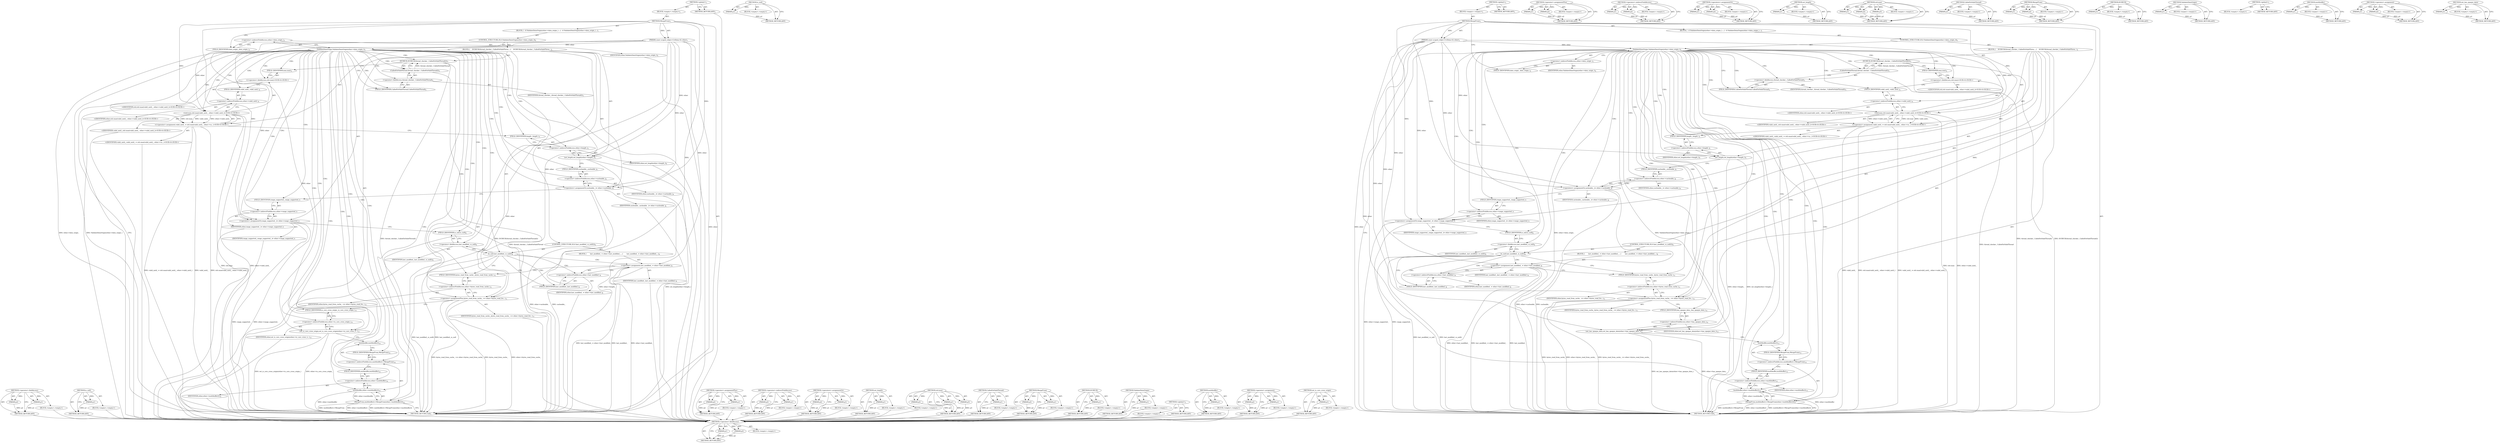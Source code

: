 digraph "set_is_cors_cross_origin" {
vulnerable_108 [label=<(METHOD,&lt;operator&gt;.fieldAccess)>];
vulnerable_109 [label=<(PARAM,p1)>];
vulnerable_110 [label=<(PARAM,p2)>];
vulnerable_111 [label=<(BLOCK,&lt;empty&gt;,&lt;empty&gt;)>];
vulnerable_112 [label=<(METHOD_RETURN,ANY)>];
vulnerable_133 [label=<(METHOD,is_null)>];
vulnerable_134 [label=<(PARAM,p1)>];
vulnerable_135 [label=<(BLOCK,&lt;empty&gt;,&lt;empty&gt;)>];
vulnerable_136 [label=<(METHOD_RETURN,ANY)>];
vulnerable_6 [label=<(METHOD,&lt;global&gt;)<SUB>1</SUB>>];
vulnerable_7 [label=<(BLOCK,&lt;empty&gt;,&lt;empty&gt;)<SUB>1</SUB>>];
vulnerable_8 [label=<(METHOD,MergeFrom)<SUB>1</SUB>>];
vulnerable_9 [label=<(PARAM,const scoped_refptr&lt;UrlData&gt;&amp; other)<SUB>1</SUB>>];
vulnerable_10 [label=<(BLOCK,{
  if (ValidateDataOrigin(other-&gt;data_origin_)...,{
  if (ValidateDataOrigin(other-&gt;data_origin_)...)<SUB>1</SUB>>];
vulnerable_11 [label=<(CONTROL_STRUCTURE,IF,if (ValidateDataOrigin(other-&gt;data_origin_)))<SUB>2</SUB>>];
vulnerable_12 [label=<(ValidateDataOrigin,ValidateDataOrigin(other-&gt;data_origin_))<SUB>2</SUB>>];
vulnerable_13 [label=<(&lt;operator&gt;.indirectFieldAccess,other-&gt;data_origin_)<SUB>2</SUB>>];
vulnerable_14 [label=<(IDENTIFIER,other,ValidateDataOrigin(other-&gt;data_origin_))<SUB>2</SUB>>];
vulnerable_15 [label=<(FIELD_IDENTIFIER,data_origin_,data_origin_)<SUB>2</SUB>>];
vulnerable_16 [label=<(BLOCK,{
    DCHECK(thread_checker_.CalledOnValidThrea...,{
    DCHECK(thread_checker_.CalledOnValidThrea...)<SUB>2</SUB>>];
vulnerable_17 [label=<(DCHECK,DCHECK(thread_checker_.CalledOnValidThread()))<SUB>3</SUB>>];
vulnerable_18 [label=<(CalledOnValidThread,thread_checker_.CalledOnValidThread())<SUB>3</SUB>>];
vulnerable_19 [label=<(&lt;operator&gt;.fieldAccess,thread_checker_.CalledOnValidThread)<SUB>3</SUB>>];
vulnerable_20 [label=<(IDENTIFIER,thread_checker_,thread_checker_.CalledOnValidThread())<SUB>3</SUB>>];
vulnerable_21 [label=<(FIELD_IDENTIFIER,CalledOnValidThread,CalledOnValidThread)<SUB>3</SUB>>];
vulnerable_22 [label="<(&lt;operator&gt;.assignment,valid_until_ = std::max(valid_until_, other-&gt;va...)<SUB>4</SUB>>"];
vulnerable_23 [label="<(IDENTIFIER,valid_until_,valid_until_ = std::max(valid_until_, other-&gt;va...)<SUB>4</SUB>>"];
vulnerable_24 [label="<(std.max,std::max(valid_until_, other-&gt;valid_until_))<SUB>4</SUB>>"];
vulnerable_25 [label="<(&lt;operator&gt;.fieldAccess,std::max)<SUB>4</SUB>>"];
vulnerable_26 [label="<(IDENTIFIER,std,std::max(valid_until_, other-&gt;valid_until_))<SUB>4</SUB>>"];
vulnerable_27 [label=<(FIELD_IDENTIFIER,max,max)<SUB>4</SUB>>];
vulnerable_28 [label="<(IDENTIFIER,valid_until_,std::max(valid_until_, other-&gt;valid_until_))<SUB>4</SUB>>"];
vulnerable_29 [label=<(&lt;operator&gt;.indirectFieldAccess,other-&gt;valid_until_)<SUB>4</SUB>>];
vulnerable_30 [label="<(IDENTIFIER,other,std::max(valid_until_, other-&gt;valid_until_))<SUB>4</SUB>>"];
vulnerable_31 [label=<(FIELD_IDENTIFIER,valid_until_,valid_until_)<SUB>4</SUB>>];
vulnerable_32 [label=<(set_length,set_length(other-&gt;length_))<SUB>5</SUB>>];
vulnerable_33 [label=<(&lt;operator&gt;.indirectFieldAccess,other-&gt;length_)<SUB>5</SUB>>];
vulnerable_34 [label=<(IDENTIFIER,other,set_length(other-&gt;length_))<SUB>5</SUB>>];
vulnerable_35 [label=<(FIELD_IDENTIFIER,length_,length_)<SUB>5</SUB>>];
vulnerable_36 [label=<(&lt;operators&gt;.assignmentOr,cacheable_ |= other-&gt;cacheable_)<SUB>6</SUB>>];
vulnerable_37 [label=<(IDENTIFIER,cacheable_,cacheable_ |= other-&gt;cacheable_)<SUB>6</SUB>>];
vulnerable_38 [label=<(&lt;operator&gt;.indirectFieldAccess,other-&gt;cacheable_)<SUB>6</SUB>>];
vulnerable_39 [label=<(IDENTIFIER,other,cacheable_ |= other-&gt;cacheable_)<SUB>6</SUB>>];
vulnerable_40 [label=<(FIELD_IDENTIFIER,cacheable_,cacheable_)<SUB>6</SUB>>];
vulnerable_41 [label=<(&lt;operators&gt;.assignmentOr,range_supported_ |= other-&gt;range_supported_)<SUB>7</SUB>>];
vulnerable_42 [label=<(IDENTIFIER,range_supported_,range_supported_ |= other-&gt;range_supported_)<SUB>7</SUB>>];
vulnerable_43 [label=<(&lt;operator&gt;.indirectFieldAccess,other-&gt;range_supported_)<SUB>7</SUB>>];
vulnerable_44 [label=<(IDENTIFIER,other,range_supported_ |= other-&gt;range_supported_)<SUB>7</SUB>>];
vulnerable_45 [label=<(FIELD_IDENTIFIER,range_supported_,range_supported_)<SUB>7</SUB>>];
vulnerable_46 [label=<(CONTROL_STRUCTURE,IF,if (last_modified_.is_null()))<SUB>8</SUB>>];
vulnerable_47 [label=<(is_null,last_modified_.is_null())<SUB>8</SUB>>];
vulnerable_48 [label=<(&lt;operator&gt;.fieldAccess,last_modified_.is_null)<SUB>8</SUB>>];
vulnerable_49 [label=<(IDENTIFIER,last_modified_,last_modified_.is_null())<SUB>8</SUB>>];
vulnerable_50 [label=<(FIELD_IDENTIFIER,is_null,is_null)<SUB>8</SUB>>];
vulnerable_51 [label=<(BLOCK,{
       last_modified_ = other-&gt;last_modified_...,{
       last_modified_ = other-&gt;last_modified_...)<SUB>8</SUB>>];
vulnerable_52 [label=<(&lt;operator&gt;.assignment,last_modified_ = other-&gt;last_modified_)<SUB>9</SUB>>];
vulnerable_53 [label=<(IDENTIFIER,last_modified_,last_modified_ = other-&gt;last_modified_)<SUB>9</SUB>>];
vulnerable_54 [label=<(&lt;operator&gt;.indirectFieldAccess,other-&gt;last_modified_)<SUB>9</SUB>>];
vulnerable_55 [label=<(IDENTIFIER,other,last_modified_ = other-&gt;last_modified_)<SUB>9</SUB>>];
vulnerable_56 [label=<(FIELD_IDENTIFIER,last_modified_,last_modified_)<SUB>9</SUB>>];
vulnerable_57 [label=<(&lt;operator&gt;.assignmentPlus,bytes_read_from_cache_ += other-&gt;bytes_read_fro...)<SUB>11</SUB>>];
vulnerable_58 [label=<(IDENTIFIER,bytes_read_from_cache_,bytes_read_from_cache_ += other-&gt;bytes_read_fro...)<SUB>11</SUB>>];
vulnerable_59 [label=<(&lt;operator&gt;.indirectFieldAccess,other-&gt;bytes_read_from_cache_)<SUB>11</SUB>>];
vulnerable_60 [label=<(IDENTIFIER,other,bytes_read_from_cache_ += other-&gt;bytes_read_fro...)<SUB>11</SUB>>];
vulnerable_61 [label=<(FIELD_IDENTIFIER,bytes_read_from_cache_,bytes_read_from_cache_)<SUB>11</SUB>>];
vulnerable_62 [label=<(set_has_opaque_data,set_has_opaque_data(other-&gt;has_opaque_data_))<SUB>12</SUB>>];
vulnerable_63 [label=<(&lt;operator&gt;.indirectFieldAccess,other-&gt;has_opaque_data_)<SUB>12</SUB>>];
vulnerable_64 [label=<(IDENTIFIER,other,set_has_opaque_data(other-&gt;has_opaque_data_))<SUB>12</SUB>>];
vulnerable_65 [label=<(FIELD_IDENTIFIER,has_opaque_data_,has_opaque_data_)<SUB>12</SUB>>];
vulnerable_66 [label=<(MergeFrom,multibuffer()-&gt;MergeFrom(other-&gt;multibuffer()))<SUB>13</SUB>>];
vulnerable_67 [label=<(&lt;operator&gt;.indirectFieldAccess,multibuffer()-&gt;MergeFrom)<SUB>13</SUB>>];
vulnerable_68 [label=<(multibuffer,multibuffer())<SUB>13</SUB>>];
vulnerable_69 [label=<(FIELD_IDENTIFIER,MergeFrom,MergeFrom)<SUB>13</SUB>>];
vulnerable_70 [label=<(multibuffer,other-&gt;multibuffer())<SUB>13</SUB>>];
vulnerable_71 [label=<(&lt;operator&gt;.indirectFieldAccess,other-&gt;multibuffer)<SUB>13</SUB>>];
vulnerable_72 [label=<(IDENTIFIER,other,other-&gt;multibuffer())<SUB>13</SUB>>];
vulnerable_73 [label=<(FIELD_IDENTIFIER,multibuffer,multibuffer)<SUB>13</SUB>>];
vulnerable_74 [label=<(METHOD_RETURN,void)<SUB>1</SUB>>];
vulnerable_76 [label=<(METHOD_RETURN,ANY)<SUB>1</SUB>>];
vulnerable_137 [label=<(METHOD,&lt;operator&gt;.assignmentPlus)>];
vulnerable_138 [label=<(PARAM,p1)>];
vulnerable_139 [label=<(PARAM,p2)>];
vulnerable_140 [label=<(BLOCK,&lt;empty&gt;,&lt;empty&gt;)>];
vulnerable_141 [label=<(METHOD_RETURN,ANY)>];
vulnerable_95 [label=<(METHOD,&lt;operator&gt;.indirectFieldAccess)>];
vulnerable_96 [label=<(PARAM,p1)>];
vulnerable_97 [label=<(PARAM,p2)>];
vulnerable_98 [label=<(BLOCK,&lt;empty&gt;,&lt;empty&gt;)>];
vulnerable_99 [label=<(METHOD_RETURN,ANY)>];
vulnerable_128 [label=<(METHOD,&lt;operators&gt;.assignmentOr)>];
vulnerable_129 [label=<(PARAM,p1)>];
vulnerable_130 [label=<(PARAM,p2)>];
vulnerable_131 [label=<(BLOCK,&lt;empty&gt;,&lt;empty&gt;)>];
vulnerable_132 [label=<(METHOD_RETURN,ANY)>];
vulnerable_124 [label=<(METHOD,set_length)>];
vulnerable_125 [label=<(PARAM,p1)>];
vulnerable_126 [label=<(BLOCK,&lt;empty&gt;,&lt;empty&gt;)>];
vulnerable_127 [label=<(METHOD_RETURN,ANY)>];
vulnerable_118 [label=<(METHOD,std.max)>];
vulnerable_119 [label=<(PARAM,p1)>];
vulnerable_120 [label=<(PARAM,p2)>];
vulnerable_121 [label=<(PARAM,p3)>];
vulnerable_122 [label=<(BLOCK,&lt;empty&gt;,&lt;empty&gt;)>];
vulnerable_123 [label=<(METHOD_RETURN,ANY)>];
vulnerable_104 [label=<(METHOD,CalledOnValidThread)>];
vulnerable_105 [label=<(PARAM,p1)>];
vulnerable_106 [label=<(BLOCK,&lt;empty&gt;,&lt;empty&gt;)>];
vulnerable_107 [label=<(METHOD_RETURN,ANY)>];
vulnerable_146 [label=<(METHOD,MergeFrom)>];
vulnerable_147 [label=<(PARAM,p1)>];
vulnerable_148 [label=<(PARAM,p2)>];
vulnerable_149 [label=<(BLOCK,&lt;empty&gt;,&lt;empty&gt;)>];
vulnerable_150 [label=<(METHOD_RETURN,ANY)>];
vulnerable_100 [label=<(METHOD,DCHECK)>];
vulnerable_101 [label=<(PARAM,p1)>];
vulnerable_102 [label=<(BLOCK,&lt;empty&gt;,&lt;empty&gt;)>];
vulnerable_103 [label=<(METHOD_RETURN,ANY)>];
vulnerable_91 [label=<(METHOD,ValidateDataOrigin)>];
vulnerable_92 [label=<(PARAM,p1)>];
vulnerable_93 [label=<(BLOCK,&lt;empty&gt;,&lt;empty&gt;)>];
vulnerable_94 [label=<(METHOD_RETURN,ANY)>];
vulnerable_85 [label=<(METHOD,&lt;global&gt;)<SUB>1</SUB>>];
vulnerable_86 [label=<(BLOCK,&lt;empty&gt;,&lt;empty&gt;)>];
vulnerable_87 [label=<(METHOD_RETURN,ANY)>];
vulnerable_151 [label=<(METHOD,multibuffer)>];
vulnerable_152 [label=<(PARAM,p1)>];
vulnerable_153 [label=<(BLOCK,&lt;empty&gt;,&lt;empty&gt;)>];
vulnerable_154 [label=<(METHOD_RETURN,ANY)>];
vulnerable_113 [label=<(METHOD,&lt;operator&gt;.assignment)>];
vulnerable_114 [label=<(PARAM,p1)>];
vulnerable_115 [label=<(PARAM,p2)>];
vulnerable_116 [label=<(BLOCK,&lt;empty&gt;,&lt;empty&gt;)>];
vulnerable_117 [label=<(METHOD_RETURN,ANY)>];
vulnerable_142 [label=<(METHOD,set_has_opaque_data)>];
vulnerable_143 [label=<(PARAM,p1)>];
vulnerable_144 [label=<(BLOCK,&lt;empty&gt;,&lt;empty&gt;)>];
vulnerable_145 [label=<(METHOD_RETURN,ANY)>];
fixed_108 [label=<(METHOD,&lt;operator&gt;.fieldAccess)>];
fixed_109 [label=<(PARAM,p1)>];
fixed_110 [label=<(PARAM,p2)>];
fixed_111 [label=<(BLOCK,&lt;empty&gt;,&lt;empty&gt;)>];
fixed_112 [label=<(METHOD_RETURN,ANY)>];
fixed_133 [label=<(METHOD,is_null)>];
fixed_134 [label=<(PARAM,p1)>];
fixed_135 [label=<(BLOCK,&lt;empty&gt;,&lt;empty&gt;)>];
fixed_136 [label=<(METHOD_RETURN,ANY)>];
fixed_6 [label=<(METHOD,&lt;global&gt;)<SUB>1</SUB>>];
fixed_7 [label=<(BLOCK,&lt;empty&gt;,&lt;empty&gt;)<SUB>1</SUB>>];
fixed_8 [label=<(METHOD,MergeFrom)<SUB>1</SUB>>];
fixed_9 [label=<(PARAM,const scoped_refptr&lt;UrlData&gt;&amp; other)<SUB>1</SUB>>];
fixed_10 [label=<(BLOCK,{
  if (ValidateDataOrigin(other-&gt;data_origin_)...,{
  if (ValidateDataOrigin(other-&gt;data_origin_)...)<SUB>1</SUB>>];
fixed_11 [label=<(CONTROL_STRUCTURE,IF,if (ValidateDataOrigin(other-&gt;data_origin_)))<SUB>2</SUB>>];
fixed_12 [label=<(ValidateDataOrigin,ValidateDataOrigin(other-&gt;data_origin_))<SUB>2</SUB>>];
fixed_13 [label=<(&lt;operator&gt;.indirectFieldAccess,other-&gt;data_origin_)<SUB>2</SUB>>];
fixed_14 [label=<(IDENTIFIER,other,ValidateDataOrigin(other-&gt;data_origin_))<SUB>2</SUB>>];
fixed_15 [label=<(FIELD_IDENTIFIER,data_origin_,data_origin_)<SUB>2</SUB>>];
fixed_16 [label=<(BLOCK,{
    DCHECK(thread_checker_.CalledOnValidThrea...,{
    DCHECK(thread_checker_.CalledOnValidThrea...)<SUB>2</SUB>>];
fixed_17 [label=<(DCHECK,DCHECK(thread_checker_.CalledOnValidThread()))<SUB>3</SUB>>];
fixed_18 [label=<(CalledOnValidThread,thread_checker_.CalledOnValidThread())<SUB>3</SUB>>];
fixed_19 [label=<(&lt;operator&gt;.fieldAccess,thread_checker_.CalledOnValidThread)<SUB>3</SUB>>];
fixed_20 [label=<(IDENTIFIER,thread_checker_,thread_checker_.CalledOnValidThread())<SUB>3</SUB>>];
fixed_21 [label=<(FIELD_IDENTIFIER,CalledOnValidThread,CalledOnValidThread)<SUB>3</SUB>>];
fixed_22 [label="<(&lt;operator&gt;.assignment,valid_until_ = std::max(valid_until_, other-&gt;va...)<SUB>4</SUB>>"];
fixed_23 [label="<(IDENTIFIER,valid_until_,valid_until_ = std::max(valid_until_, other-&gt;va...)<SUB>4</SUB>>"];
fixed_24 [label="<(std.max,std::max(valid_until_, other-&gt;valid_until_))<SUB>4</SUB>>"];
fixed_25 [label="<(&lt;operator&gt;.fieldAccess,std::max)<SUB>4</SUB>>"];
fixed_26 [label="<(IDENTIFIER,std,std::max(valid_until_, other-&gt;valid_until_))<SUB>4</SUB>>"];
fixed_27 [label=<(FIELD_IDENTIFIER,max,max)<SUB>4</SUB>>];
fixed_28 [label="<(IDENTIFIER,valid_until_,std::max(valid_until_, other-&gt;valid_until_))<SUB>4</SUB>>"];
fixed_29 [label=<(&lt;operator&gt;.indirectFieldAccess,other-&gt;valid_until_)<SUB>4</SUB>>];
fixed_30 [label="<(IDENTIFIER,other,std::max(valid_until_, other-&gt;valid_until_))<SUB>4</SUB>>"];
fixed_31 [label=<(FIELD_IDENTIFIER,valid_until_,valid_until_)<SUB>4</SUB>>];
fixed_32 [label=<(set_length,set_length(other-&gt;length_))<SUB>5</SUB>>];
fixed_33 [label=<(&lt;operator&gt;.indirectFieldAccess,other-&gt;length_)<SUB>5</SUB>>];
fixed_34 [label=<(IDENTIFIER,other,set_length(other-&gt;length_))<SUB>5</SUB>>];
fixed_35 [label=<(FIELD_IDENTIFIER,length_,length_)<SUB>5</SUB>>];
fixed_36 [label=<(&lt;operators&gt;.assignmentOr,cacheable_ |= other-&gt;cacheable_)<SUB>6</SUB>>];
fixed_37 [label=<(IDENTIFIER,cacheable_,cacheable_ |= other-&gt;cacheable_)<SUB>6</SUB>>];
fixed_38 [label=<(&lt;operator&gt;.indirectFieldAccess,other-&gt;cacheable_)<SUB>6</SUB>>];
fixed_39 [label=<(IDENTIFIER,other,cacheable_ |= other-&gt;cacheable_)<SUB>6</SUB>>];
fixed_40 [label=<(FIELD_IDENTIFIER,cacheable_,cacheable_)<SUB>6</SUB>>];
fixed_41 [label=<(&lt;operators&gt;.assignmentOr,range_supported_ |= other-&gt;range_supported_)<SUB>7</SUB>>];
fixed_42 [label=<(IDENTIFIER,range_supported_,range_supported_ |= other-&gt;range_supported_)<SUB>7</SUB>>];
fixed_43 [label=<(&lt;operator&gt;.indirectFieldAccess,other-&gt;range_supported_)<SUB>7</SUB>>];
fixed_44 [label=<(IDENTIFIER,other,range_supported_ |= other-&gt;range_supported_)<SUB>7</SUB>>];
fixed_45 [label=<(FIELD_IDENTIFIER,range_supported_,range_supported_)<SUB>7</SUB>>];
fixed_46 [label=<(CONTROL_STRUCTURE,IF,if (last_modified_.is_null()))<SUB>8</SUB>>];
fixed_47 [label=<(is_null,last_modified_.is_null())<SUB>8</SUB>>];
fixed_48 [label=<(&lt;operator&gt;.fieldAccess,last_modified_.is_null)<SUB>8</SUB>>];
fixed_49 [label=<(IDENTIFIER,last_modified_,last_modified_.is_null())<SUB>8</SUB>>];
fixed_50 [label=<(FIELD_IDENTIFIER,is_null,is_null)<SUB>8</SUB>>];
fixed_51 [label=<(BLOCK,{
       last_modified_ = other-&gt;last_modified_...,{
       last_modified_ = other-&gt;last_modified_...)<SUB>8</SUB>>];
fixed_52 [label=<(&lt;operator&gt;.assignment,last_modified_ = other-&gt;last_modified_)<SUB>9</SUB>>];
fixed_53 [label=<(IDENTIFIER,last_modified_,last_modified_ = other-&gt;last_modified_)<SUB>9</SUB>>];
fixed_54 [label=<(&lt;operator&gt;.indirectFieldAccess,other-&gt;last_modified_)<SUB>9</SUB>>];
fixed_55 [label=<(IDENTIFIER,other,last_modified_ = other-&gt;last_modified_)<SUB>9</SUB>>];
fixed_56 [label=<(FIELD_IDENTIFIER,last_modified_,last_modified_)<SUB>9</SUB>>];
fixed_57 [label=<(&lt;operator&gt;.assignmentPlus,bytes_read_from_cache_ += other-&gt;bytes_read_fro...)<SUB>11</SUB>>];
fixed_58 [label=<(IDENTIFIER,bytes_read_from_cache_,bytes_read_from_cache_ += other-&gt;bytes_read_fro...)<SUB>11</SUB>>];
fixed_59 [label=<(&lt;operator&gt;.indirectFieldAccess,other-&gt;bytes_read_from_cache_)<SUB>11</SUB>>];
fixed_60 [label=<(IDENTIFIER,other,bytes_read_from_cache_ += other-&gt;bytes_read_fro...)<SUB>11</SUB>>];
fixed_61 [label=<(FIELD_IDENTIFIER,bytes_read_from_cache_,bytes_read_from_cache_)<SUB>11</SUB>>];
fixed_62 [label=<(set_is_cors_cross_origin,set_is_cors_cross_origin(other-&gt;is_cors_cross_o...)<SUB>13</SUB>>];
fixed_63 [label=<(&lt;operator&gt;.indirectFieldAccess,other-&gt;is_cors_cross_origin_)<SUB>13</SUB>>];
fixed_64 [label=<(IDENTIFIER,other,set_is_cors_cross_origin(other-&gt;is_cors_cross_o...)<SUB>13</SUB>>];
fixed_65 [label=<(FIELD_IDENTIFIER,is_cors_cross_origin_,is_cors_cross_origin_)<SUB>13</SUB>>];
fixed_66 [label=<(MergeFrom,multibuffer()-&gt;MergeFrom(other-&gt;multibuffer()))<SUB>14</SUB>>];
fixed_67 [label=<(&lt;operator&gt;.indirectFieldAccess,multibuffer()-&gt;MergeFrom)<SUB>14</SUB>>];
fixed_68 [label=<(multibuffer,multibuffer())<SUB>14</SUB>>];
fixed_69 [label=<(FIELD_IDENTIFIER,MergeFrom,MergeFrom)<SUB>14</SUB>>];
fixed_70 [label=<(multibuffer,other-&gt;multibuffer())<SUB>14</SUB>>];
fixed_71 [label=<(&lt;operator&gt;.indirectFieldAccess,other-&gt;multibuffer)<SUB>14</SUB>>];
fixed_72 [label=<(IDENTIFIER,other,other-&gt;multibuffer())<SUB>14</SUB>>];
fixed_73 [label=<(FIELD_IDENTIFIER,multibuffer,multibuffer)<SUB>14</SUB>>];
fixed_74 [label=<(METHOD_RETURN,void)<SUB>1</SUB>>];
fixed_76 [label=<(METHOD_RETURN,ANY)<SUB>1</SUB>>];
fixed_137 [label=<(METHOD,&lt;operator&gt;.assignmentPlus)>];
fixed_138 [label=<(PARAM,p1)>];
fixed_139 [label=<(PARAM,p2)>];
fixed_140 [label=<(BLOCK,&lt;empty&gt;,&lt;empty&gt;)>];
fixed_141 [label=<(METHOD_RETURN,ANY)>];
fixed_95 [label=<(METHOD,&lt;operator&gt;.indirectFieldAccess)>];
fixed_96 [label=<(PARAM,p1)>];
fixed_97 [label=<(PARAM,p2)>];
fixed_98 [label=<(BLOCK,&lt;empty&gt;,&lt;empty&gt;)>];
fixed_99 [label=<(METHOD_RETURN,ANY)>];
fixed_128 [label=<(METHOD,&lt;operators&gt;.assignmentOr)>];
fixed_129 [label=<(PARAM,p1)>];
fixed_130 [label=<(PARAM,p2)>];
fixed_131 [label=<(BLOCK,&lt;empty&gt;,&lt;empty&gt;)>];
fixed_132 [label=<(METHOD_RETURN,ANY)>];
fixed_124 [label=<(METHOD,set_length)>];
fixed_125 [label=<(PARAM,p1)>];
fixed_126 [label=<(BLOCK,&lt;empty&gt;,&lt;empty&gt;)>];
fixed_127 [label=<(METHOD_RETURN,ANY)>];
fixed_118 [label=<(METHOD,std.max)>];
fixed_119 [label=<(PARAM,p1)>];
fixed_120 [label=<(PARAM,p2)>];
fixed_121 [label=<(PARAM,p3)>];
fixed_122 [label=<(BLOCK,&lt;empty&gt;,&lt;empty&gt;)>];
fixed_123 [label=<(METHOD_RETURN,ANY)>];
fixed_104 [label=<(METHOD,CalledOnValidThread)>];
fixed_105 [label=<(PARAM,p1)>];
fixed_106 [label=<(BLOCK,&lt;empty&gt;,&lt;empty&gt;)>];
fixed_107 [label=<(METHOD_RETURN,ANY)>];
fixed_146 [label=<(METHOD,MergeFrom)>];
fixed_147 [label=<(PARAM,p1)>];
fixed_148 [label=<(PARAM,p2)>];
fixed_149 [label=<(BLOCK,&lt;empty&gt;,&lt;empty&gt;)>];
fixed_150 [label=<(METHOD_RETURN,ANY)>];
fixed_100 [label=<(METHOD,DCHECK)>];
fixed_101 [label=<(PARAM,p1)>];
fixed_102 [label=<(BLOCK,&lt;empty&gt;,&lt;empty&gt;)>];
fixed_103 [label=<(METHOD_RETURN,ANY)>];
fixed_91 [label=<(METHOD,ValidateDataOrigin)>];
fixed_92 [label=<(PARAM,p1)>];
fixed_93 [label=<(BLOCK,&lt;empty&gt;,&lt;empty&gt;)>];
fixed_94 [label=<(METHOD_RETURN,ANY)>];
fixed_85 [label=<(METHOD,&lt;global&gt;)<SUB>1</SUB>>];
fixed_86 [label=<(BLOCK,&lt;empty&gt;,&lt;empty&gt;)>];
fixed_87 [label=<(METHOD_RETURN,ANY)>];
fixed_151 [label=<(METHOD,multibuffer)>];
fixed_152 [label=<(PARAM,p1)>];
fixed_153 [label=<(BLOCK,&lt;empty&gt;,&lt;empty&gt;)>];
fixed_154 [label=<(METHOD_RETURN,ANY)>];
fixed_113 [label=<(METHOD,&lt;operator&gt;.assignment)>];
fixed_114 [label=<(PARAM,p1)>];
fixed_115 [label=<(PARAM,p2)>];
fixed_116 [label=<(BLOCK,&lt;empty&gt;,&lt;empty&gt;)>];
fixed_117 [label=<(METHOD_RETURN,ANY)>];
fixed_142 [label=<(METHOD,set_is_cors_cross_origin)>];
fixed_143 [label=<(PARAM,p1)>];
fixed_144 [label=<(BLOCK,&lt;empty&gt;,&lt;empty&gt;)>];
fixed_145 [label=<(METHOD_RETURN,ANY)>];
vulnerable_108 -> vulnerable_109  [key=0, label="AST: "];
vulnerable_108 -> vulnerable_109  [key=1, label="DDG: "];
vulnerable_108 -> vulnerable_111  [key=0, label="AST: "];
vulnerable_108 -> vulnerable_110  [key=0, label="AST: "];
vulnerable_108 -> vulnerable_110  [key=1, label="DDG: "];
vulnerable_108 -> vulnerable_112  [key=0, label="AST: "];
vulnerable_108 -> vulnerable_112  [key=1, label="CFG: "];
vulnerable_109 -> vulnerable_112  [key=0, label="DDG: p1"];
vulnerable_110 -> vulnerable_112  [key=0, label="DDG: p2"];
vulnerable_133 -> vulnerable_134  [key=0, label="AST: "];
vulnerable_133 -> vulnerable_134  [key=1, label="DDG: "];
vulnerable_133 -> vulnerable_135  [key=0, label="AST: "];
vulnerable_133 -> vulnerable_136  [key=0, label="AST: "];
vulnerable_133 -> vulnerable_136  [key=1, label="CFG: "];
vulnerable_134 -> vulnerable_136  [key=0, label="DDG: p1"];
vulnerable_6 -> vulnerable_7  [key=0, label="AST: "];
vulnerable_6 -> vulnerable_76  [key=0, label="AST: "];
vulnerable_6 -> vulnerable_76  [key=1, label="CFG: "];
vulnerable_7 -> vulnerable_8  [key=0, label="AST: "];
vulnerable_8 -> vulnerable_9  [key=0, label="AST: "];
vulnerable_8 -> vulnerable_9  [key=1, label="DDG: "];
vulnerable_8 -> vulnerable_10  [key=0, label="AST: "];
vulnerable_8 -> vulnerable_74  [key=0, label="AST: "];
vulnerable_8 -> vulnerable_15  [key=0, label="CFG: "];
vulnerable_8 -> vulnerable_36  [key=0, label="DDG: "];
vulnerable_8 -> vulnerable_41  [key=0, label="DDG: "];
vulnerable_8 -> vulnerable_57  [key=0, label="DDG: "];
vulnerable_8 -> vulnerable_24  [key=0, label="DDG: "];
vulnerable_9 -> vulnerable_74  [key=0, label="DDG: other"];
vulnerable_9 -> vulnerable_12  [key=0, label="DDG: other"];
vulnerable_9 -> vulnerable_36  [key=0, label="DDG: other"];
vulnerable_9 -> vulnerable_41  [key=0, label="DDG: other"];
vulnerable_9 -> vulnerable_57  [key=0, label="DDG: other"];
vulnerable_9 -> vulnerable_32  [key=0, label="DDG: other"];
vulnerable_9 -> vulnerable_62  [key=0, label="DDG: other"];
vulnerable_9 -> vulnerable_24  [key=0, label="DDG: other"];
vulnerable_9 -> vulnerable_52  [key=0, label="DDG: other"];
vulnerable_9 -> vulnerable_70  [key=0, label="DDG: other"];
vulnerable_10 -> vulnerable_11  [key=0, label="AST: "];
vulnerable_11 -> vulnerable_12  [key=0, label="AST: "];
vulnerable_11 -> vulnerable_16  [key=0, label="AST: "];
vulnerable_12 -> vulnerable_13  [key=0, label="AST: "];
vulnerable_12 -> vulnerable_74  [key=0, label="CFG: "];
vulnerable_12 -> vulnerable_74  [key=1, label="DDG: other-&gt;data_origin_"];
vulnerable_12 -> vulnerable_74  [key=2, label="DDG: ValidateDataOrigin(other-&gt;data_origin_)"];
vulnerable_12 -> vulnerable_21  [key=0, label="CFG: "];
vulnerable_12 -> vulnerable_21  [key=1, label="CDG: "];
vulnerable_12 -> vulnerable_17  [key=0, label="CDG: "];
vulnerable_12 -> vulnerable_47  [key=0, label="CDG: "];
vulnerable_12 -> vulnerable_48  [key=0, label="CDG: "];
vulnerable_12 -> vulnerable_32  [key=0, label="CDG: "];
vulnerable_12 -> vulnerable_68  [key=0, label="CDG: "];
vulnerable_12 -> vulnerable_73  [key=0, label="CDG: "];
vulnerable_12 -> vulnerable_57  [key=0, label="CDG: "];
vulnerable_12 -> vulnerable_19  [key=0, label="CDG: "];
vulnerable_12 -> vulnerable_66  [key=0, label="CDG: "];
vulnerable_12 -> vulnerable_38  [key=0, label="CDG: "];
vulnerable_12 -> vulnerable_25  [key=0, label="CDG: "];
vulnerable_12 -> vulnerable_69  [key=0, label="CDG: "];
vulnerable_12 -> vulnerable_22  [key=0, label="CDG: "];
vulnerable_12 -> vulnerable_67  [key=0, label="CDG: "];
vulnerable_12 -> vulnerable_45  [key=0, label="CDG: "];
vulnerable_12 -> vulnerable_27  [key=0, label="CDG: "];
vulnerable_12 -> vulnerable_40  [key=0, label="CDG: "];
vulnerable_12 -> vulnerable_29  [key=0, label="CDG: "];
vulnerable_12 -> vulnerable_18  [key=0, label="CDG: "];
vulnerable_12 -> vulnerable_65  [key=0, label="CDG: "];
vulnerable_12 -> vulnerable_50  [key=0, label="CDG: "];
vulnerable_12 -> vulnerable_59  [key=0, label="CDG: "];
vulnerable_12 -> vulnerable_35  [key=0, label="CDG: "];
vulnerable_12 -> vulnerable_43  [key=0, label="CDG: "];
vulnerable_12 -> vulnerable_24  [key=0, label="CDG: "];
vulnerable_12 -> vulnerable_33  [key=0, label="CDG: "];
vulnerable_12 -> vulnerable_61  [key=0, label="CDG: "];
vulnerable_12 -> vulnerable_71  [key=0, label="CDG: "];
vulnerable_12 -> vulnerable_36  [key=0, label="CDG: "];
vulnerable_12 -> vulnerable_41  [key=0, label="CDG: "];
vulnerable_12 -> vulnerable_70  [key=0, label="CDG: "];
vulnerable_12 -> vulnerable_63  [key=0, label="CDG: "];
vulnerable_12 -> vulnerable_62  [key=0, label="CDG: "];
vulnerable_12 -> vulnerable_31  [key=0, label="CDG: "];
vulnerable_13 -> vulnerable_14  [key=0, label="AST: "];
vulnerable_13 -> vulnerable_15  [key=0, label="AST: "];
vulnerable_13 -> vulnerable_12  [key=0, label="CFG: "];
vulnerable_15 -> vulnerable_13  [key=0, label="CFG: "];
vulnerable_16 -> vulnerable_17  [key=0, label="AST: "];
vulnerable_16 -> vulnerable_22  [key=0, label="AST: "];
vulnerable_16 -> vulnerable_32  [key=0, label="AST: "];
vulnerable_16 -> vulnerable_36  [key=0, label="AST: "];
vulnerable_16 -> vulnerable_41  [key=0, label="AST: "];
vulnerable_16 -> vulnerable_46  [key=0, label="AST: "];
vulnerable_16 -> vulnerable_57  [key=0, label="AST: "];
vulnerable_16 -> vulnerable_62  [key=0, label="AST: "];
vulnerable_16 -> vulnerable_66  [key=0, label="AST: "];
vulnerable_17 -> vulnerable_18  [key=0, label="AST: "];
vulnerable_17 -> vulnerable_27  [key=0, label="CFG: "];
vulnerable_17 -> vulnerable_74  [key=0, label="DDG: thread_checker_.CalledOnValidThread()"];
vulnerable_17 -> vulnerable_74  [key=1, label="DDG: DCHECK(thread_checker_.CalledOnValidThread())"];
vulnerable_18 -> vulnerable_19  [key=0, label="AST: "];
vulnerable_18 -> vulnerable_17  [key=0, label="CFG: "];
vulnerable_18 -> vulnerable_17  [key=1, label="DDG: thread_checker_.CalledOnValidThread"];
vulnerable_18 -> vulnerable_74  [key=0, label="DDG: thread_checker_.CalledOnValidThread"];
vulnerable_19 -> vulnerable_20  [key=0, label="AST: "];
vulnerable_19 -> vulnerable_21  [key=0, label="AST: "];
vulnerable_19 -> vulnerable_18  [key=0, label="CFG: "];
vulnerable_21 -> vulnerable_19  [key=0, label="CFG: "];
vulnerable_22 -> vulnerable_23  [key=0, label="AST: "];
vulnerable_22 -> vulnerable_24  [key=0, label="AST: "];
vulnerable_22 -> vulnerable_35  [key=0, label="CFG: "];
vulnerable_22 -> vulnerable_74  [key=0, label="DDG: valid_until_"];
vulnerable_22 -> vulnerable_74  [key=1, label="DDG: std::max(valid_until_, other-&gt;valid_until_)"];
vulnerable_22 -> vulnerable_74  [key=2, label="DDG: valid_until_ = std::max(valid_until_, other-&gt;valid_until_)"];
vulnerable_24 -> vulnerable_25  [key=0, label="AST: "];
vulnerable_24 -> vulnerable_28  [key=0, label="AST: "];
vulnerable_24 -> vulnerable_29  [key=0, label="AST: "];
vulnerable_24 -> vulnerable_22  [key=0, label="CFG: "];
vulnerable_24 -> vulnerable_22  [key=1, label="DDG: std::max"];
vulnerable_24 -> vulnerable_22  [key=2, label="DDG: valid_until_"];
vulnerable_24 -> vulnerable_22  [key=3, label="DDG: other-&gt;valid_until_"];
vulnerable_24 -> vulnerable_74  [key=0, label="DDG: std::max"];
vulnerable_24 -> vulnerable_74  [key=1, label="DDG: other-&gt;valid_until_"];
vulnerable_25 -> vulnerable_26  [key=0, label="AST: "];
vulnerable_25 -> vulnerable_27  [key=0, label="AST: "];
vulnerable_25 -> vulnerable_31  [key=0, label="CFG: "];
vulnerable_27 -> vulnerable_25  [key=0, label="CFG: "];
vulnerable_29 -> vulnerable_30  [key=0, label="AST: "];
vulnerable_29 -> vulnerable_31  [key=0, label="AST: "];
vulnerable_29 -> vulnerable_24  [key=0, label="CFG: "];
vulnerable_31 -> vulnerable_29  [key=0, label="CFG: "];
vulnerable_32 -> vulnerable_33  [key=0, label="AST: "];
vulnerable_32 -> vulnerable_40  [key=0, label="CFG: "];
vulnerable_32 -> vulnerable_74  [key=0, label="DDG: other-&gt;length_"];
vulnerable_32 -> vulnerable_74  [key=1, label="DDG: set_length(other-&gt;length_)"];
vulnerable_33 -> vulnerable_34  [key=0, label="AST: "];
vulnerable_33 -> vulnerable_35  [key=0, label="AST: "];
vulnerable_33 -> vulnerable_32  [key=0, label="CFG: "];
vulnerable_35 -> vulnerable_33  [key=0, label="CFG: "];
vulnerable_36 -> vulnerable_37  [key=0, label="AST: "];
vulnerable_36 -> vulnerable_38  [key=0, label="AST: "];
vulnerable_36 -> vulnerable_45  [key=0, label="CFG: "];
vulnerable_36 -> vulnerable_74  [key=0, label="DDG: other-&gt;cacheable_"];
vulnerable_36 -> vulnerable_74  [key=1, label="DDG: cacheable_"];
vulnerable_38 -> vulnerable_39  [key=0, label="AST: "];
vulnerable_38 -> vulnerable_40  [key=0, label="AST: "];
vulnerable_38 -> vulnerable_36  [key=0, label="CFG: "];
vulnerable_40 -> vulnerable_38  [key=0, label="CFG: "];
vulnerable_41 -> vulnerable_42  [key=0, label="AST: "];
vulnerable_41 -> vulnerable_43  [key=0, label="AST: "];
vulnerable_41 -> vulnerable_50  [key=0, label="CFG: "];
vulnerable_41 -> vulnerable_74  [key=0, label="DDG: other-&gt;range_supported_"];
vulnerable_41 -> vulnerable_74  [key=1, label="DDG: range_supported_"];
vulnerable_43 -> vulnerable_44  [key=0, label="AST: "];
vulnerable_43 -> vulnerable_45  [key=0, label="AST: "];
vulnerable_43 -> vulnerable_41  [key=0, label="CFG: "];
vulnerable_45 -> vulnerable_43  [key=0, label="CFG: "];
vulnerable_46 -> vulnerable_47  [key=0, label="AST: "];
vulnerable_46 -> vulnerable_51  [key=0, label="AST: "];
vulnerable_47 -> vulnerable_48  [key=0, label="AST: "];
vulnerable_47 -> vulnerable_56  [key=0, label="CFG: "];
vulnerable_47 -> vulnerable_56  [key=1, label="CDG: "];
vulnerable_47 -> vulnerable_61  [key=0, label="CFG: "];
vulnerable_47 -> vulnerable_74  [key=0, label="DDG: last_modified_.is_null"];
vulnerable_47 -> vulnerable_74  [key=1, label="DDG: last_modified_.is_null()"];
vulnerable_47 -> vulnerable_52  [key=0, label="CDG: "];
vulnerable_47 -> vulnerable_54  [key=0, label="CDG: "];
vulnerable_48 -> vulnerable_49  [key=0, label="AST: "];
vulnerable_48 -> vulnerable_50  [key=0, label="AST: "];
vulnerable_48 -> vulnerable_47  [key=0, label="CFG: "];
vulnerable_50 -> vulnerable_48  [key=0, label="CFG: "];
vulnerable_51 -> vulnerable_52  [key=0, label="AST: "];
vulnerable_52 -> vulnerable_53  [key=0, label="AST: "];
vulnerable_52 -> vulnerable_54  [key=0, label="AST: "];
vulnerable_52 -> vulnerable_61  [key=0, label="CFG: "];
vulnerable_52 -> vulnerable_74  [key=0, label="DDG: last_modified_"];
vulnerable_52 -> vulnerable_74  [key=1, label="DDG: other-&gt;last_modified_"];
vulnerable_52 -> vulnerable_74  [key=2, label="DDG: last_modified_ = other-&gt;last_modified_"];
vulnerable_54 -> vulnerable_55  [key=0, label="AST: "];
vulnerable_54 -> vulnerable_56  [key=0, label="AST: "];
vulnerable_54 -> vulnerable_52  [key=0, label="CFG: "];
vulnerable_56 -> vulnerable_54  [key=0, label="CFG: "];
vulnerable_57 -> vulnerable_58  [key=0, label="AST: "];
vulnerable_57 -> vulnerable_59  [key=0, label="AST: "];
vulnerable_57 -> vulnerable_65  [key=0, label="CFG: "];
vulnerable_57 -> vulnerable_74  [key=0, label="DDG: other-&gt;bytes_read_from_cache_"];
vulnerable_57 -> vulnerable_74  [key=1, label="DDG: bytes_read_from_cache_ += other-&gt;bytes_read_from_cache_"];
vulnerable_57 -> vulnerable_74  [key=2, label="DDG: bytes_read_from_cache_"];
vulnerable_59 -> vulnerable_60  [key=0, label="AST: "];
vulnerable_59 -> vulnerable_61  [key=0, label="AST: "];
vulnerable_59 -> vulnerable_57  [key=0, label="CFG: "];
vulnerable_61 -> vulnerable_59  [key=0, label="CFG: "];
vulnerable_62 -> vulnerable_63  [key=0, label="AST: "];
vulnerable_62 -> vulnerable_68  [key=0, label="CFG: "];
vulnerable_62 -> vulnerable_74  [key=0, label="DDG: other-&gt;has_opaque_data_"];
vulnerable_62 -> vulnerable_74  [key=1, label="DDG: set_has_opaque_data(other-&gt;has_opaque_data_)"];
vulnerable_63 -> vulnerable_64  [key=0, label="AST: "];
vulnerable_63 -> vulnerable_65  [key=0, label="AST: "];
vulnerable_63 -> vulnerable_62  [key=0, label="CFG: "];
vulnerable_65 -> vulnerable_63  [key=0, label="CFG: "];
vulnerable_66 -> vulnerable_67  [key=0, label="AST: "];
vulnerable_66 -> vulnerable_70  [key=0, label="AST: "];
vulnerable_66 -> vulnerable_74  [key=0, label="CFG: "];
vulnerable_66 -> vulnerable_74  [key=1, label="DDG: multibuffer()-&gt;MergeFrom"];
vulnerable_66 -> vulnerable_74  [key=2, label="DDG: other-&gt;multibuffer()"];
vulnerable_66 -> vulnerable_74  [key=3, label="DDG: multibuffer()-&gt;MergeFrom(other-&gt;multibuffer())"];
vulnerable_67 -> vulnerable_68  [key=0, label="AST: "];
vulnerable_67 -> vulnerable_69  [key=0, label="AST: "];
vulnerable_67 -> vulnerable_73  [key=0, label="CFG: "];
vulnerable_68 -> vulnerable_69  [key=0, label="CFG: "];
vulnerable_69 -> vulnerable_67  [key=0, label="CFG: "];
vulnerable_70 -> vulnerable_71  [key=0, label="AST: "];
vulnerable_70 -> vulnerable_66  [key=0, label="CFG: "];
vulnerable_70 -> vulnerable_66  [key=1, label="DDG: other-&gt;multibuffer"];
vulnerable_70 -> vulnerable_74  [key=0, label="DDG: other-&gt;multibuffer"];
vulnerable_71 -> vulnerable_72  [key=0, label="AST: "];
vulnerable_71 -> vulnerable_73  [key=0, label="AST: "];
vulnerable_71 -> vulnerable_70  [key=0, label="CFG: "];
vulnerable_73 -> vulnerable_71  [key=0, label="CFG: "];
vulnerable_137 -> vulnerable_138  [key=0, label="AST: "];
vulnerable_137 -> vulnerable_138  [key=1, label="DDG: "];
vulnerable_137 -> vulnerable_140  [key=0, label="AST: "];
vulnerable_137 -> vulnerable_139  [key=0, label="AST: "];
vulnerable_137 -> vulnerable_139  [key=1, label="DDG: "];
vulnerable_137 -> vulnerable_141  [key=0, label="AST: "];
vulnerable_137 -> vulnerable_141  [key=1, label="CFG: "];
vulnerable_138 -> vulnerable_141  [key=0, label="DDG: p1"];
vulnerable_139 -> vulnerable_141  [key=0, label="DDG: p2"];
vulnerable_95 -> vulnerable_96  [key=0, label="AST: "];
vulnerable_95 -> vulnerable_96  [key=1, label="DDG: "];
vulnerable_95 -> vulnerable_98  [key=0, label="AST: "];
vulnerable_95 -> vulnerable_97  [key=0, label="AST: "];
vulnerable_95 -> vulnerable_97  [key=1, label="DDG: "];
vulnerable_95 -> vulnerable_99  [key=0, label="AST: "];
vulnerable_95 -> vulnerable_99  [key=1, label="CFG: "];
vulnerable_96 -> vulnerable_99  [key=0, label="DDG: p1"];
vulnerable_97 -> vulnerable_99  [key=0, label="DDG: p2"];
vulnerable_128 -> vulnerable_129  [key=0, label="AST: "];
vulnerable_128 -> vulnerable_129  [key=1, label="DDG: "];
vulnerable_128 -> vulnerable_131  [key=0, label="AST: "];
vulnerable_128 -> vulnerable_130  [key=0, label="AST: "];
vulnerable_128 -> vulnerable_130  [key=1, label="DDG: "];
vulnerable_128 -> vulnerable_132  [key=0, label="AST: "];
vulnerable_128 -> vulnerable_132  [key=1, label="CFG: "];
vulnerable_129 -> vulnerable_132  [key=0, label="DDG: p1"];
vulnerable_130 -> vulnerable_132  [key=0, label="DDG: p2"];
vulnerable_124 -> vulnerable_125  [key=0, label="AST: "];
vulnerable_124 -> vulnerable_125  [key=1, label="DDG: "];
vulnerable_124 -> vulnerable_126  [key=0, label="AST: "];
vulnerable_124 -> vulnerable_127  [key=0, label="AST: "];
vulnerable_124 -> vulnerable_127  [key=1, label="CFG: "];
vulnerable_125 -> vulnerable_127  [key=0, label="DDG: p1"];
vulnerable_118 -> vulnerable_119  [key=0, label="AST: "];
vulnerable_118 -> vulnerable_119  [key=1, label="DDG: "];
vulnerable_118 -> vulnerable_122  [key=0, label="AST: "];
vulnerable_118 -> vulnerable_120  [key=0, label="AST: "];
vulnerable_118 -> vulnerable_120  [key=1, label="DDG: "];
vulnerable_118 -> vulnerable_123  [key=0, label="AST: "];
vulnerable_118 -> vulnerable_123  [key=1, label="CFG: "];
vulnerable_118 -> vulnerable_121  [key=0, label="AST: "];
vulnerable_118 -> vulnerable_121  [key=1, label="DDG: "];
vulnerable_119 -> vulnerable_123  [key=0, label="DDG: p1"];
vulnerable_120 -> vulnerable_123  [key=0, label="DDG: p2"];
vulnerable_121 -> vulnerable_123  [key=0, label="DDG: p3"];
vulnerable_104 -> vulnerable_105  [key=0, label="AST: "];
vulnerable_104 -> vulnerable_105  [key=1, label="DDG: "];
vulnerable_104 -> vulnerable_106  [key=0, label="AST: "];
vulnerable_104 -> vulnerable_107  [key=0, label="AST: "];
vulnerable_104 -> vulnerable_107  [key=1, label="CFG: "];
vulnerable_105 -> vulnerable_107  [key=0, label="DDG: p1"];
vulnerable_146 -> vulnerable_147  [key=0, label="AST: "];
vulnerable_146 -> vulnerable_147  [key=1, label="DDG: "];
vulnerable_146 -> vulnerable_149  [key=0, label="AST: "];
vulnerable_146 -> vulnerable_148  [key=0, label="AST: "];
vulnerable_146 -> vulnerable_148  [key=1, label="DDG: "];
vulnerable_146 -> vulnerable_150  [key=0, label="AST: "];
vulnerable_146 -> vulnerable_150  [key=1, label="CFG: "];
vulnerable_147 -> vulnerable_150  [key=0, label="DDG: p1"];
vulnerable_148 -> vulnerable_150  [key=0, label="DDG: p2"];
vulnerable_100 -> vulnerable_101  [key=0, label="AST: "];
vulnerable_100 -> vulnerable_101  [key=1, label="DDG: "];
vulnerable_100 -> vulnerable_102  [key=0, label="AST: "];
vulnerable_100 -> vulnerable_103  [key=0, label="AST: "];
vulnerable_100 -> vulnerable_103  [key=1, label="CFG: "];
vulnerable_101 -> vulnerable_103  [key=0, label="DDG: p1"];
vulnerable_91 -> vulnerable_92  [key=0, label="AST: "];
vulnerable_91 -> vulnerable_92  [key=1, label="DDG: "];
vulnerable_91 -> vulnerable_93  [key=0, label="AST: "];
vulnerable_91 -> vulnerable_94  [key=0, label="AST: "];
vulnerable_91 -> vulnerable_94  [key=1, label="CFG: "];
vulnerable_92 -> vulnerable_94  [key=0, label="DDG: p1"];
vulnerable_85 -> vulnerable_86  [key=0, label="AST: "];
vulnerable_85 -> vulnerable_87  [key=0, label="AST: "];
vulnerable_85 -> vulnerable_87  [key=1, label="CFG: "];
vulnerable_151 -> vulnerable_152  [key=0, label="AST: "];
vulnerable_151 -> vulnerable_152  [key=1, label="DDG: "];
vulnerable_151 -> vulnerable_153  [key=0, label="AST: "];
vulnerable_151 -> vulnerable_154  [key=0, label="AST: "];
vulnerable_151 -> vulnerable_154  [key=1, label="CFG: "];
vulnerable_152 -> vulnerable_154  [key=0, label="DDG: p1"];
vulnerable_113 -> vulnerable_114  [key=0, label="AST: "];
vulnerable_113 -> vulnerable_114  [key=1, label="DDG: "];
vulnerable_113 -> vulnerable_116  [key=0, label="AST: "];
vulnerable_113 -> vulnerable_115  [key=0, label="AST: "];
vulnerable_113 -> vulnerable_115  [key=1, label="DDG: "];
vulnerable_113 -> vulnerable_117  [key=0, label="AST: "];
vulnerable_113 -> vulnerable_117  [key=1, label="CFG: "];
vulnerable_114 -> vulnerable_117  [key=0, label="DDG: p1"];
vulnerable_115 -> vulnerable_117  [key=0, label="DDG: p2"];
vulnerable_142 -> vulnerable_143  [key=0, label="AST: "];
vulnerable_142 -> vulnerable_143  [key=1, label="DDG: "];
vulnerable_142 -> vulnerable_144  [key=0, label="AST: "];
vulnerable_142 -> vulnerable_145  [key=0, label="AST: "];
vulnerable_142 -> vulnerable_145  [key=1, label="CFG: "];
vulnerable_143 -> vulnerable_145  [key=0, label="DDG: p1"];
fixed_108 -> fixed_109  [key=0, label="AST: "];
fixed_108 -> fixed_109  [key=1, label="DDG: "];
fixed_108 -> fixed_111  [key=0, label="AST: "];
fixed_108 -> fixed_110  [key=0, label="AST: "];
fixed_108 -> fixed_110  [key=1, label="DDG: "];
fixed_108 -> fixed_112  [key=0, label="AST: "];
fixed_108 -> fixed_112  [key=1, label="CFG: "];
fixed_109 -> fixed_112  [key=0, label="DDG: p1"];
fixed_110 -> fixed_112  [key=0, label="DDG: p2"];
fixed_111 -> vulnerable_108  [key=0];
fixed_112 -> vulnerable_108  [key=0];
fixed_133 -> fixed_134  [key=0, label="AST: "];
fixed_133 -> fixed_134  [key=1, label="DDG: "];
fixed_133 -> fixed_135  [key=0, label="AST: "];
fixed_133 -> fixed_136  [key=0, label="AST: "];
fixed_133 -> fixed_136  [key=1, label="CFG: "];
fixed_134 -> fixed_136  [key=0, label="DDG: p1"];
fixed_135 -> vulnerable_108  [key=0];
fixed_136 -> vulnerable_108  [key=0];
fixed_6 -> fixed_7  [key=0, label="AST: "];
fixed_6 -> fixed_76  [key=0, label="AST: "];
fixed_6 -> fixed_76  [key=1, label="CFG: "];
fixed_7 -> fixed_8  [key=0, label="AST: "];
fixed_8 -> fixed_9  [key=0, label="AST: "];
fixed_8 -> fixed_9  [key=1, label="DDG: "];
fixed_8 -> fixed_10  [key=0, label="AST: "];
fixed_8 -> fixed_74  [key=0, label="AST: "];
fixed_8 -> fixed_15  [key=0, label="CFG: "];
fixed_8 -> fixed_36  [key=0, label="DDG: "];
fixed_8 -> fixed_41  [key=0, label="DDG: "];
fixed_8 -> fixed_57  [key=0, label="DDG: "];
fixed_8 -> fixed_24  [key=0, label="DDG: "];
fixed_9 -> fixed_74  [key=0, label="DDG: other"];
fixed_9 -> fixed_12  [key=0, label="DDG: other"];
fixed_9 -> fixed_36  [key=0, label="DDG: other"];
fixed_9 -> fixed_41  [key=0, label="DDG: other"];
fixed_9 -> fixed_57  [key=0, label="DDG: other"];
fixed_9 -> fixed_32  [key=0, label="DDG: other"];
fixed_9 -> fixed_62  [key=0, label="DDG: other"];
fixed_9 -> fixed_24  [key=0, label="DDG: other"];
fixed_9 -> fixed_52  [key=0, label="DDG: other"];
fixed_9 -> fixed_70  [key=0, label="DDG: other"];
fixed_10 -> fixed_11  [key=0, label="AST: "];
fixed_11 -> fixed_12  [key=0, label="AST: "];
fixed_11 -> fixed_16  [key=0, label="AST: "];
fixed_12 -> fixed_13  [key=0, label="AST: "];
fixed_12 -> fixed_74  [key=0, label="CFG: "];
fixed_12 -> fixed_74  [key=1, label="DDG: other-&gt;data_origin_"];
fixed_12 -> fixed_74  [key=2, label="DDG: ValidateDataOrigin(other-&gt;data_origin_)"];
fixed_12 -> fixed_21  [key=0, label="CFG: "];
fixed_12 -> fixed_21  [key=1, label="CDG: "];
fixed_12 -> fixed_17  [key=0, label="CDG: "];
fixed_12 -> fixed_47  [key=0, label="CDG: "];
fixed_12 -> fixed_48  [key=0, label="CDG: "];
fixed_12 -> fixed_32  [key=0, label="CDG: "];
fixed_12 -> fixed_68  [key=0, label="CDG: "];
fixed_12 -> fixed_73  [key=0, label="CDG: "];
fixed_12 -> fixed_57  [key=0, label="CDG: "];
fixed_12 -> fixed_19  [key=0, label="CDG: "];
fixed_12 -> fixed_66  [key=0, label="CDG: "];
fixed_12 -> fixed_38  [key=0, label="CDG: "];
fixed_12 -> fixed_25  [key=0, label="CDG: "];
fixed_12 -> fixed_69  [key=0, label="CDG: "];
fixed_12 -> fixed_22  [key=0, label="CDG: "];
fixed_12 -> fixed_67  [key=0, label="CDG: "];
fixed_12 -> fixed_45  [key=0, label="CDG: "];
fixed_12 -> fixed_27  [key=0, label="CDG: "];
fixed_12 -> fixed_40  [key=0, label="CDG: "];
fixed_12 -> fixed_29  [key=0, label="CDG: "];
fixed_12 -> fixed_18  [key=0, label="CDG: "];
fixed_12 -> fixed_65  [key=0, label="CDG: "];
fixed_12 -> fixed_50  [key=0, label="CDG: "];
fixed_12 -> fixed_59  [key=0, label="CDG: "];
fixed_12 -> fixed_35  [key=0, label="CDG: "];
fixed_12 -> fixed_43  [key=0, label="CDG: "];
fixed_12 -> fixed_24  [key=0, label="CDG: "];
fixed_12 -> fixed_33  [key=0, label="CDG: "];
fixed_12 -> fixed_61  [key=0, label="CDG: "];
fixed_12 -> fixed_71  [key=0, label="CDG: "];
fixed_12 -> fixed_36  [key=0, label="CDG: "];
fixed_12 -> fixed_41  [key=0, label="CDG: "];
fixed_12 -> fixed_70  [key=0, label="CDG: "];
fixed_12 -> fixed_63  [key=0, label="CDG: "];
fixed_12 -> fixed_62  [key=0, label="CDG: "];
fixed_12 -> fixed_31  [key=0, label="CDG: "];
fixed_13 -> fixed_14  [key=0, label="AST: "];
fixed_13 -> fixed_15  [key=0, label="AST: "];
fixed_13 -> fixed_12  [key=0, label="CFG: "];
fixed_14 -> vulnerable_108  [key=0];
fixed_15 -> fixed_13  [key=0, label="CFG: "];
fixed_16 -> fixed_17  [key=0, label="AST: "];
fixed_16 -> fixed_22  [key=0, label="AST: "];
fixed_16 -> fixed_32  [key=0, label="AST: "];
fixed_16 -> fixed_36  [key=0, label="AST: "];
fixed_16 -> fixed_41  [key=0, label="AST: "];
fixed_16 -> fixed_46  [key=0, label="AST: "];
fixed_16 -> fixed_57  [key=0, label="AST: "];
fixed_16 -> fixed_62  [key=0, label="AST: "];
fixed_16 -> fixed_66  [key=0, label="AST: "];
fixed_17 -> fixed_18  [key=0, label="AST: "];
fixed_17 -> fixed_27  [key=0, label="CFG: "];
fixed_17 -> fixed_74  [key=0, label="DDG: thread_checker_.CalledOnValidThread()"];
fixed_17 -> fixed_74  [key=1, label="DDG: DCHECK(thread_checker_.CalledOnValidThread())"];
fixed_18 -> fixed_19  [key=0, label="AST: "];
fixed_18 -> fixed_17  [key=0, label="CFG: "];
fixed_18 -> fixed_17  [key=1, label="DDG: thread_checker_.CalledOnValidThread"];
fixed_18 -> fixed_74  [key=0, label="DDG: thread_checker_.CalledOnValidThread"];
fixed_19 -> fixed_20  [key=0, label="AST: "];
fixed_19 -> fixed_21  [key=0, label="AST: "];
fixed_19 -> fixed_18  [key=0, label="CFG: "];
fixed_20 -> vulnerable_108  [key=0];
fixed_21 -> fixed_19  [key=0, label="CFG: "];
fixed_22 -> fixed_23  [key=0, label="AST: "];
fixed_22 -> fixed_24  [key=0, label="AST: "];
fixed_22 -> fixed_35  [key=0, label="CFG: "];
fixed_22 -> fixed_74  [key=0, label="DDG: valid_until_"];
fixed_22 -> fixed_74  [key=1, label="DDG: std::max(valid_until_, other-&gt;valid_until_)"];
fixed_22 -> fixed_74  [key=2, label="DDG: valid_until_ = std::max(valid_until_, other-&gt;valid_until_)"];
fixed_23 -> vulnerable_108  [key=0];
fixed_24 -> fixed_25  [key=0, label="AST: "];
fixed_24 -> fixed_28  [key=0, label="AST: "];
fixed_24 -> fixed_29  [key=0, label="AST: "];
fixed_24 -> fixed_22  [key=0, label="CFG: "];
fixed_24 -> fixed_22  [key=1, label="DDG: std::max"];
fixed_24 -> fixed_22  [key=2, label="DDG: valid_until_"];
fixed_24 -> fixed_22  [key=3, label="DDG: other-&gt;valid_until_"];
fixed_24 -> fixed_74  [key=0, label="DDG: std::max"];
fixed_24 -> fixed_74  [key=1, label="DDG: other-&gt;valid_until_"];
fixed_25 -> fixed_26  [key=0, label="AST: "];
fixed_25 -> fixed_27  [key=0, label="AST: "];
fixed_25 -> fixed_31  [key=0, label="CFG: "];
fixed_26 -> vulnerable_108  [key=0];
fixed_27 -> fixed_25  [key=0, label="CFG: "];
fixed_28 -> vulnerable_108  [key=0];
fixed_29 -> fixed_30  [key=0, label="AST: "];
fixed_29 -> fixed_31  [key=0, label="AST: "];
fixed_29 -> fixed_24  [key=0, label="CFG: "];
fixed_30 -> vulnerable_108  [key=0];
fixed_31 -> fixed_29  [key=0, label="CFG: "];
fixed_32 -> fixed_33  [key=0, label="AST: "];
fixed_32 -> fixed_40  [key=0, label="CFG: "];
fixed_32 -> fixed_74  [key=0, label="DDG: other-&gt;length_"];
fixed_32 -> fixed_74  [key=1, label="DDG: set_length(other-&gt;length_)"];
fixed_33 -> fixed_34  [key=0, label="AST: "];
fixed_33 -> fixed_35  [key=0, label="AST: "];
fixed_33 -> fixed_32  [key=0, label="CFG: "];
fixed_34 -> vulnerable_108  [key=0];
fixed_35 -> fixed_33  [key=0, label="CFG: "];
fixed_36 -> fixed_37  [key=0, label="AST: "];
fixed_36 -> fixed_38  [key=0, label="AST: "];
fixed_36 -> fixed_45  [key=0, label="CFG: "];
fixed_36 -> fixed_74  [key=0, label="DDG: other-&gt;cacheable_"];
fixed_36 -> fixed_74  [key=1, label="DDG: cacheable_"];
fixed_37 -> vulnerable_108  [key=0];
fixed_38 -> fixed_39  [key=0, label="AST: "];
fixed_38 -> fixed_40  [key=0, label="AST: "];
fixed_38 -> fixed_36  [key=0, label="CFG: "];
fixed_39 -> vulnerable_108  [key=0];
fixed_40 -> fixed_38  [key=0, label="CFG: "];
fixed_41 -> fixed_42  [key=0, label="AST: "];
fixed_41 -> fixed_43  [key=0, label="AST: "];
fixed_41 -> fixed_50  [key=0, label="CFG: "];
fixed_41 -> fixed_74  [key=0, label="DDG: other-&gt;range_supported_"];
fixed_41 -> fixed_74  [key=1, label="DDG: range_supported_"];
fixed_42 -> vulnerable_108  [key=0];
fixed_43 -> fixed_44  [key=0, label="AST: "];
fixed_43 -> fixed_45  [key=0, label="AST: "];
fixed_43 -> fixed_41  [key=0, label="CFG: "];
fixed_44 -> vulnerable_108  [key=0];
fixed_45 -> fixed_43  [key=0, label="CFG: "];
fixed_46 -> fixed_47  [key=0, label="AST: "];
fixed_46 -> fixed_51  [key=0, label="AST: "];
fixed_47 -> fixed_48  [key=0, label="AST: "];
fixed_47 -> fixed_56  [key=0, label="CFG: "];
fixed_47 -> fixed_56  [key=1, label="CDG: "];
fixed_47 -> fixed_61  [key=0, label="CFG: "];
fixed_47 -> fixed_74  [key=0, label="DDG: last_modified_.is_null"];
fixed_47 -> fixed_74  [key=1, label="DDG: last_modified_.is_null()"];
fixed_47 -> fixed_52  [key=0, label="CDG: "];
fixed_47 -> fixed_54  [key=0, label="CDG: "];
fixed_48 -> fixed_49  [key=0, label="AST: "];
fixed_48 -> fixed_50  [key=0, label="AST: "];
fixed_48 -> fixed_47  [key=0, label="CFG: "];
fixed_49 -> vulnerable_108  [key=0];
fixed_50 -> fixed_48  [key=0, label="CFG: "];
fixed_51 -> fixed_52  [key=0, label="AST: "];
fixed_52 -> fixed_53  [key=0, label="AST: "];
fixed_52 -> fixed_54  [key=0, label="AST: "];
fixed_52 -> fixed_61  [key=0, label="CFG: "];
fixed_52 -> fixed_74  [key=0, label="DDG: last_modified_"];
fixed_52 -> fixed_74  [key=1, label="DDG: other-&gt;last_modified_"];
fixed_52 -> fixed_74  [key=2, label="DDG: last_modified_ = other-&gt;last_modified_"];
fixed_53 -> vulnerable_108  [key=0];
fixed_54 -> fixed_55  [key=0, label="AST: "];
fixed_54 -> fixed_56  [key=0, label="AST: "];
fixed_54 -> fixed_52  [key=0, label="CFG: "];
fixed_55 -> vulnerable_108  [key=0];
fixed_56 -> fixed_54  [key=0, label="CFG: "];
fixed_57 -> fixed_58  [key=0, label="AST: "];
fixed_57 -> fixed_59  [key=0, label="AST: "];
fixed_57 -> fixed_65  [key=0, label="CFG: "];
fixed_57 -> fixed_74  [key=0, label="DDG: other-&gt;bytes_read_from_cache_"];
fixed_57 -> fixed_74  [key=1, label="DDG: bytes_read_from_cache_ += other-&gt;bytes_read_from_cache_"];
fixed_57 -> fixed_74  [key=2, label="DDG: bytes_read_from_cache_"];
fixed_58 -> vulnerable_108  [key=0];
fixed_59 -> fixed_60  [key=0, label="AST: "];
fixed_59 -> fixed_61  [key=0, label="AST: "];
fixed_59 -> fixed_57  [key=0, label="CFG: "];
fixed_60 -> vulnerable_108  [key=0];
fixed_61 -> fixed_59  [key=0, label="CFG: "];
fixed_62 -> fixed_63  [key=0, label="AST: "];
fixed_62 -> fixed_68  [key=0, label="CFG: "];
fixed_62 -> fixed_74  [key=0, label="DDG: other-&gt;is_cors_cross_origin_"];
fixed_62 -> fixed_74  [key=1, label="DDG: set_is_cors_cross_origin(other-&gt;is_cors_cross_origin_)"];
fixed_63 -> fixed_64  [key=0, label="AST: "];
fixed_63 -> fixed_65  [key=0, label="AST: "];
fixed_63 -> fixed_62  [key=0, label="CFG: "];
fixed_64 -> vulnerable_108  [key=0];
fixed_65 -> fixed_63  [key=0, label="CFG: "];
fixed_66 -> fixed_67  [key=0, label="AST: "];
fixed_66 -> fixed_70  [key=0, label="AST: "];
fixed_66 -> fixed_74  [key=0, label="CFG: "];
fixed_66 -> fixed_74  [key=1, label="DDG: multibuffer()-&gt;MergeFrom"];
fixed_66 -> fixed_74  [key=2, label="DDG: other-&gt;multibuffer()"];
fixed_66 -> fixed_74  [key=3, label="DDG: multibuffer()-&gt;MergeFrom(other-&gt;multibuffer())"];
fixed_67 -> fixed_68  [key=0, label="AST: "];
fixed_67 -> fixed_69  [key=0, label="AST: "];
fixed_67 -> fixed_73  [key=0, label="CFG: "];
fixed_68 -> fixed_69  [key=0, label="CFG: "];
fixed_69 -> fixed_67  [key=0, label="CFG: "];
fixed_70 -> fixed_71  [key=0, label="AST: "];
fixed_70 -> fixed_66  [key=0, label="CFG: "];
fixed_70 -> fixed_66  [key=1, label="DDG: other-&gt;multibuffer"];
fixed_70 -> fixed_74  [key=0, label="DDG: other-&gt;multibuffer"];
fixed_71 -> fixed_72  [key=0, label="AST: "];
fixed_71 -> fixed_73  [key=0, label="AST: "];
fixed_71 -> fixed_70  [key=0, label="CFG: "];
fixed_72 -> vulnerable_108  [key=0];
fixed_73 -> fixed_71  [key=0, label="CFG: "];
fixed_74 -> vulnerable_108  [key=0];
fixed_76 -> vulnerable_108  [key=0];
fixed_137 -> fixed_138  [key=0, label="AST: "];
fixed_137 -> fixed_138  [key=1, label="DDG: "];
fixed_137 -> fixed_140  [key=0, label="AST: "];
fixed_137 -> fixed_139  [key=0, label="AST: "];
fixed_137 -> fixed_139  [key=1, label="DDG: "];
fixed_137 -> fixed_141  [key=0, label="AST: "];
fixed_137 -> fixed_141  [key=1, label="CFG: "];
fixed_138 -> fixed_141  [key=0, label="DDG: p1"];
fixed_139 -> fixed_141  [key=0, label="DDG: p2"];
fixed_140 -> vulnerable_108  [key=0];
fixed_141 -> vulnerable_108  [key=0];
fixed_95 -> fixed_96  [key=0, label="AST: "];
fixed_95 -> fixed_96  [key=1, label="DDG: "];
fixed_95 -> fixed_98  [key=0, label="AST: "];
fixed_95 -> fixed_97  [key=0, label="AST: "];
fixed_95 -> fixed_97  [key=1, label="DDG: "];
fixed_95 -> fixed_99  [key=0, label="AST: "];
fixed_95 -> fixed_99  [key=1, label="CFG: "];
fixed_96 -> fixed_99  [key=0, label="DDG: p1"];
fixed_97 -> fixed_99  [key=0, label="DDG: p2"];
fixed_98 -> vulnerable_108  [key=0];
fixed_99 -> vulnerable_108  [key=0];
fixed_128 -> fixed_129  [key=0, label="AST: "];
fixed_128 -> fixed_129  [key=1, label="DDG: "];
fixed_128 -> fixed_131  [key=0, label="AST: "];
fixed_128 -> fixed_130  [key=0, label="AST: "];
fixed_128 -> fixed_130  [key=1, label="DDG: "];
fixed_128 -> fixed_132  [key=0, label="AST: "];
fixed_128 -> fixed_132  [key=1, label="CFG: "];
fixed_129 -> fixed_132  [key=0, label="DDG: p1"];
fixed_130 -> fixed_132  [key=0, label="DDG: p2"];
fixed_131 -> vulnerable_108  [key=0];
fixed_132 -> vulnerable_108  [key=0];
fixed_124 -> fixed_125  [key=0, label="AST: "];
fixed_124 -> fixed_125  [key=1, label="DDG: "];
fixed_124 -> fixed_126  [key=0, label="AST: "];
fixed_124 -> fixed_127  [key=0, label="AST: "];
fixed_124 -> fixed_127  [key=1, label="CFG: "];
fixed_125 -> fixed_127  [key=0, label="DDG: p1"];
fixed_126 -> vulnerable_108  [key=0];
fixed_127 -> vulnerable_108  [key=0];
fixed_118 -> fixed_119  [key=0, label="AST: "];
fixed_118 -> fixed_119  [key=1, label="DDG: "];
fixed_118 -> fixed_122  [key=0, label="AST: "];
fixed_118 -> fixed_120  [key=0, label="AST: "];
fixed_118 -> fixed_120  [key=1, label="DDG: "];
fixed_118 -> fixed_123  [key=0, label="AST: "];
fixed_118 -> fixed_123  [key=1, label="CFG: "];
fixed_118 -> fixed_121  [key=0, label="AST: "];
fixed_118 -> fixed_121  [key=1, label="DDG: "];
fixed_119 -> fixed_123  [key=0, label="DDG: p1"];
fixed_120 -> fixed_123  [key=0, label="DDG: p2"];
fixed_121 -> fixed_123  [key=0, label="DDG: p3"];
fixed_122 -> vulnerable_108  [key=0];
fixed_123 -> vulnerable_108  [key=0];
fixed_104 -> fixed_105  [key=0, label="AST: "];
fixed_104 -> fixed_105  [key=1, label="DDG: "];
fixed_104 -> fixed_106  [key=0, label="AST: "];
fixed_104 -> fixed_107  [key=0, label="AST: "];
fixed_104 -> fixed_107  [key=1, label="CFG: "];
fixed_105 -> fixed_107  [key=0, label="DDG: p1"];
fixed_106 -> vulnerable_108  [key=0];
fixed_107 -> vulnerable_108  [key=0];
fixed_146 -> fixed_147  [key=0, label="AST: "];
fixed_146 -> fixed_147  [key=1, label="DDG: "];
fixed_146 -> fixed_149  [key=0, label="AST: "];
fixed_146 -> fixed_148  [key=0, label="AST: "];
fixed_146 -> fixed_148  [key=1, label="DDG: "];
fixed_146 -> fixed_150  [key=0, label="AST: "];
fixed_146 -> fixed_150  [key=1, label="CFG: "];
fixed_147 -> fixed_150  [key=0, label="DDG: p1"];
fixed_148 -> fixed_150  [key=0, label="DDG: p2"];
fixed_149 -> vulnerable_108  [key=0];
fixed_150 -> vulnerable_108  [key=0];
fixed_100 -> fixed_101  [key=0, label="AST: "];
fixed_100 -> fixed_101  [key=1, label="DDG: "];
fixed_100 -> fixed_102  [key=0, label="AST: "];
fixed_100 -> fixed_103  [key=0, label="AST: "];
fixed_100 -> fixed_103  [key=1, label="CFG: "];
fixed_101 -> fixed_103  [key=0, label="DDG: p1"];
fixed_102 -> vulnerable_108  [key=0];
fixed_103 -> vulnerable_108  [key=0];
fixed_91 -> fixed_92  [key=0, label="AST: "];
fixed_91 -> fixed_92  [key=1, label="DDG: "];
fixed_91 -> fixed_93  [key=0, label="AST: "];
fixed_91 -> fixed_94  [key=0, label="AST: "];
fixed_91 -> fixed_94  [key=1, label="CFG: "];
fixed_92 -> fixed_94  [key=0, label="DDG: p1"];
fixed_93 -> vulnerable_108  [key=0];
fixed_94 -> vulnerable_108  [key=0];
fixed_85 -> fixed_86  [key=0, label="AST: "];
fixed_85 -> fixed_87  [key=0, label="AST: "];
fixed_85 -> fixed_87  [key=1, label="CFG: "];
fixed_86 -> vulnerable_108  [key=0];
fixed_87 -> vulnerable_108  [key=0];
fixed_151 -> fixed_152  [key=0, label="AST: "];
fixed_151 -> fixed_152  [key=1, label="DDG: "];
fixed_151 -> fixed_153  [key=0, label="AST: "];
fixed_151 -> fixed_154  [key=0, label="AST: "];
fixed_151 -> fixed_154  [key=1, label="CFG: "];
fixed_152 -> fixed_154  [key=0, label="DDG: p1"];
fixed_153 -> vulnerable_108  [key=0];
fixed_154 -> vulnerable_108  [key=0];
fixed_113 -> fixed_114  [key=0, label="AST: "];
fixed_113 -> fixed_114  [key=1, label="DDG: "];
fixed_113 -> fixed_116  [key=0, label="AST: "];
fixed_113 -> fixed_115  [key=0, label="AST: "];
fixed_113 -> fixed_115  [key=1, label="DDG: "];
fixed_113 -> fixed_117  [key=0, label="AST: "];
fixed_113 -> fixed_117  [key=1, label="CFG: "];
fixed_114 -> fixed_117  [key=0, label="DDG: p1"];
fixed_115 -> fixed_117  [key=0, label="DDG: p2"];
fixed_116 -> vulnerable_108  [key=0];
fixed_117 -> vulnerable_108  [key=0];
fixed_142 -> fixed_143  [key=0, label="AST: "];
fixed_142 -> fixed_143  [key=1, label="DDG: "];
fixed_142 -> fixed_144  [key=0, label="AST: "];
fixed_142 -> fixed_145  [key=0, label="AST: "];
fixed_142 -> fixed_145  [key=1, label="CFG: "];
fixed_143 -> fixed_145  [key=0, label="DDG: p1"];
fixed_144 -> vulnerable_108  [key=0];
fixed_145 -> vulnerable_108  [key=0];
}

